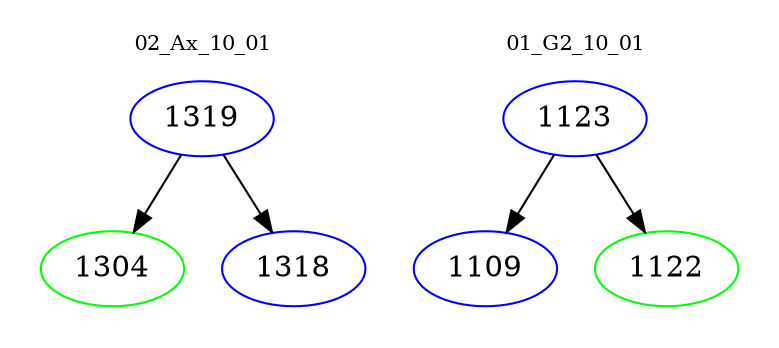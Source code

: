 digraph{
subgraph cluster_0 {
color = white
label = "02_Ax_10_01";
fontsize=10;
T0_1319 [label="1319", color="blue"]
T0_1319 -> T0_1304 [color="black"]
T0_1304 [label="1304", color="green"]
T0_1319 -> T0_1318 [color="black"]
T0_1318 [label="1318", color="blue"]
}
subgraph cluster_1 {
color = white
label = "01_G2_10_01";
fontsize=10;
T1_1123 [label="1123", color="blue"]
T1_1123 -> T1_1109 [color="black"]
T1_1109 [label="1109", color="blue"]
T1_1123 -> T1_1122 [color="black"]
T1_1122 [label="1122", color="green"]
}
}
